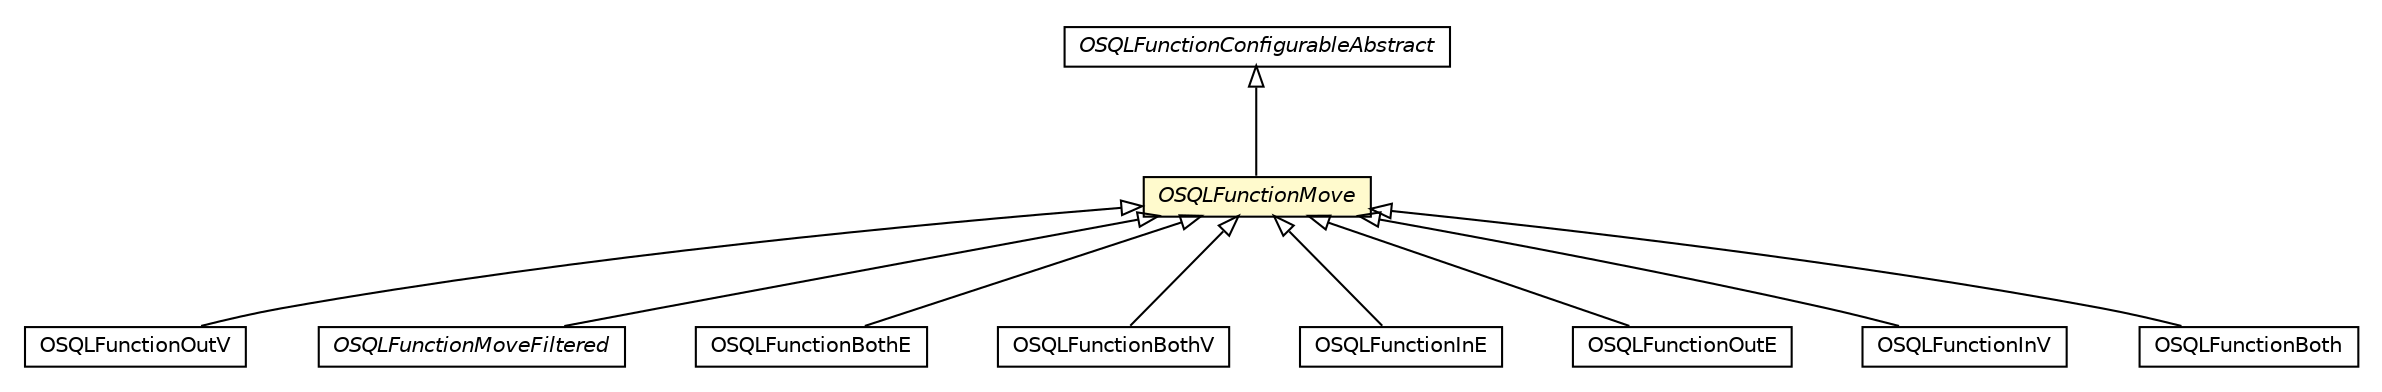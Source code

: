 #!/usr/local/bin/dot
#
# Class diagram 
# Generated by UMLGraph version R5_6-24-gf6e263 (http://www.umlgraph.org/)
#

digraph G {
	edge [fontname="Helvetica",fontsize=10,labelfontname="Helvetica",labelfontsize=10];
	node [fontname="Helvetica",fontsize=10,shape=plaintext];
	nodesep=0.25;
	ranksep=0.5;
	// com.orientechnologies.orient.core.sql.functions.OSQLFunctionConfigurableAbstract
	c5940927 [label=<<table title="com.orientechnologies.orient.core.sql.functions.OSQLFunctionConfigurableAbstract" border="0" cellborder="1" cellspacing="0" cellpadding="2" port="p" href="../OSQLFunctionConfigurableAbstract.html">
		<tr><td><table border="0" cellspacing="0" cellpadding="1">
<tr><td align="center" balign="center"><font face="Helvetica-Oblique"> OSQLFunctionConfigurableAbstract </font></td></tr>
		</table></td></tr>
		</table>>, URL="../OSQLFunctionConfigurableAbstract.html", fontname="Helvetica", fontcolor="black", fontsize=10.0];
	// com.orientechnologies.orient.core.sql.functions.graph.OSQLFunctionOutV
	c5940987 [label=<<table title="com.orientechnologies.orient.core.sql.functions.graph.OSQLFunctionOutV" border="0" cellborder="1" cellspacing="0" cellpadding="2" port="p" href="./OSQLFunctionOutV.html">
		<tr><td><table border="0" cellspacing="0" cellpadding="1">
<tr><td align="center" balign="center"> OSQLFunctionOutV </td></tr>
		</table></td></tr>
		</table>>, URL="./OSQLFunctionOutV.html", fontname="Helvetica", fontcolor="black", fontsize=10.0];
	// com.orientechnologies.orient.core.sql.functions.graph.OSQLFunctionMove
	c5940988 [label=<<table title="com.orientechnologies.orient.core.sql.functions.graph.OSQLFunctionMove" border="0" cellborder="1" cellspacing="0" cellpadding="2" port="p" bgcolor="lemonChiffon" href="./OSQLFunctionMove.html">
		<tr><td><table border="0" cellspacing="0" cellpadding="1">
<tr><td align="center" balign="center"><font face="Helvetica-Oblique"> OSQLFunctionMove </font></td></tr>
		</table></td></tr>
		</table>>, URL="./OSQLFunctionMove.html", fontname="Helvetica", fontcolor="black", fontsize=10.0];
	// com.orientechnologies.orient.core.sql.functions.graph.OSQLFunctionMoveFiltered
	c5940990 [label=<<table title="com.orientechnologies.orient.core.sql.functions.graph.OSQLFunctionMoveFiltered" border="0" cellborder="1" cellspacing="0" cellpadding="2" port="p" href="./OSQLFunctionMoveFiltered.html">
		<tr><td><table border="0" cellspacing="0" cellpadding="1">
<tr><td align="center" balign="center"><font face="Helvetica-Oblique"> OSQLFunctionMoveFiltered </font></td></tr>
		</table></td></tr>
		</table>>, URL="./OSQLFunctionMoveFiltered.html", fontname="Helvetica", fontcolor="black", fontsize=10.0];
	// com.orientechnologies.orient.core.sql.functions.graph.OSQLFunctionBothE
	c5940996 [label=<<table title="com.orientechnologies.orient.core.sql.functions.graph.OSQLFunctionBothE" border="0" cellborder="1" cellspacing="0" cellpadding="2" port="p" href="./OSQLFunctionBothE.html">
		<tr><td><table border="0" cellspacing="0" cellpadding="1">
<tr><td align="center" balign="center"> OSQLFunctionBothE </td></tr>
		</table></td></tr>
		</table>>, URL="./OSQLFunctionBothE.html", fontname="Helvetica", fontcolor="black", fontsize=10.0];
	// com.orientechnologies.orient.core.sql.functions.graph.OSQLFunctionBothV
	c5940998 [label=<<table title="com.orientechnologies.orient.core.sql.functions.graph.OSQLFunctionBothV" border="0" cellborder="1" cellspacing="0" cellpadding="2" port="p" href="./OSQLFunctionBothV.html">
		<tr><td><table border="0" cellspacing="0" cellpadding="1">
<tr><td align="center" balign="center"> OSQLFunctionBothV </td></tr>
		</table></td></tr>
		</table>>, URL="./OSQLFunctionBothV.html", fontname="Helvetica", fontcolor="black", fontsize=10.0];
	// com.orientechnologies.orient.core.sql.functions.graph.OSQLFunctionInE
	c5941000 [label=<<table title="com.orientechnologies.orient.core.sql.functions.graph.OSQLFunctionInE" border="0" cellborder="1" cellspacing="0" cellpadding="2" port="p" href="./OSQLFunctionInE.html">
		<tr><td><table border="0" cellspacing="0" cellpadding="1">
<tr><td align="center" balign="center"> OSQLFunctionInE </td></tr>
		</table></td></tr>
		</table>>, URL="./OSQLFunctionInE.html", fontname="Helvetica", fontcolor="black", fontsize=10.0];
	// com.orientechnologies.orient.core.sql.functions.graph.OSQLFunctionOutE
	c5941001 [label=<<table title="com.orientechnologies.orient.core.sql.functions.graph.OSQLFunctionOutE" border="0" cellborder="1" cellspacing="0" cellpadding="2" port="p" href="./OSQLFunctionOutE.html">
		<tr><td><table border="0" cellspacing="0" cellpadding="1">
<tr><td align="center" balign="center"> OSQLFunctionOutE </td></tr>
		</table></td></tr>
		</table>>, URL="./OSQLFunctionOutE.html", fontname="Helvetica", fontcolor="black", fontsize=10.0];
	// com.orientechnologies.orient.core.sql.functions.graph.OSQLFunctionInV
	c5941002 [label=<<table title="com.orientechnologies.orient.core.sql.functions.graph.OSQLFunctionInV" border="0" cellborder="1" cellspacing="0" cellpadding="2" port="p" href="./OSQLFunctionInV.html">
		<tr><td><table border="0" cellspacing="0" cellpadding="1">
<tr><td align="center" balign="center"> OSQLFunctionInV </td></tr>
		</table></td></tr>
		</table>>, URL="./OSQLFunctionInV.html", fontname="Helvetica", fontcolor="black", fontsize=10.0];
	// com.orientechnologies.orient.core.sql.functions.graph.OSQLFunctionBoth
	c5941003 [label=<<table title="com.orientechnologies.orient.core.sql.functions.graph.OSQLFunctionBoth" border="0" cellborder="1" cellspacing="0" cellpadding="2" port="p" href="./OSQLFunctionBoth.html">
		<tr><td><table border="0" cellspacing="0" cellpadding="1">
<tr><td align="center" balign="center"> OSQLFunctionBoth </td></tr>
		</table></td></tr>
		</table>>, URL="./OSQLFunctionBoth.html", fontname="Helvetica", fontcolor="black", fontsize=10.0];
	//com.orientechnologies.orient.core.sql.functions.graph.OSQLFunctionOutV extends com.orientechnologies.orient.core.sql.functions.graph.OSQLFunctionMove
	c5940988:p -> c5940987:p [dir=back,arrowtail=empty];
	//com.orientechnologies.orient.core.sql.functions.graph.OSQLFunctionMove extends com.orientechnologies.orient.core.sql.functions.OSQLFunctionConfigurableAbstract
	c5940927:p -> c5940988:p [dir=back,arrowtail=empty];
	//com.orientechnologies.orient.core.sql.functions.graph.OSQLFunctionMoveFiltered extends com.orientechnologies.orient.core.sql.functions.graph.OSQLFunctionMove
	c5940988:p -> c5940990:p [dir=back,arrowtail=empty];
	//com.orientechnologies.orient.core.sql.functions.graph.OSQLFunctionBothE extends com.orientechnologies.orient.core.sql.functions.graph.OSQLFunctionMove
	c5940988:p -> c5940996:p [dir=back,arrowtail=empty];
	//com.orientechnologies.orient.core.sql.functions.graph.OSQLFunctionBothV extends com.orientechnologies.orient.core.sql.functions.graph.OSQLFunctionMove
	c5940988:p -> c5940998:p [dir=back,arrowtail=empty];
	//com.orientechnologies.orient.core.sql.functions.graph.OSQLFunctionInE extends com.orientechnologies.orient.core.sql.functions.graph.OSQLFunctionMove
	c5940988:p -> c5941000:p [dir=back,arrowtail=empty];
	//com.orientechnologies.orient.core.sql.functions.graph.OSQLFunctionOutE extends com.orientechnologies.orient.core.sql.functions.graph.OSQLFunctionMove
	c5940988:p -> c5941001:p [dir=back,arrowtail=empty];
	//com.orientechnologies.orient.core.sql.functions.graph.OSQLFunctionInV extends com.orientechnologies.orient.core.sql.functions.graph.OSQLFunctionMove
	c5940988:p -> c5941002:p [dir=back,arrowtail=empty];
	//com.orientechnologies.orient.core.sql.functions.graph.OSQLFunctionBoth extends com.orientechnologies.orient.core.sql.functions.graph.OSQLFunctionMove
	c5940988:p -> c5941003:p [dir=back,arrowtail=empty];
}

